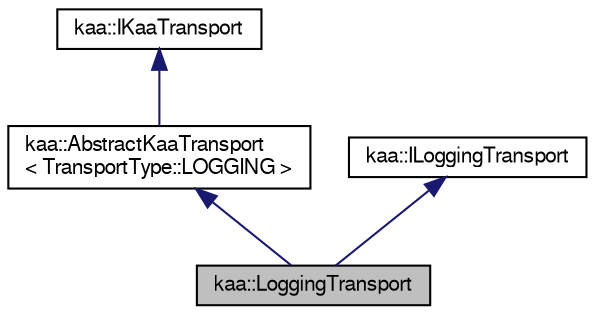 digraph "kaa::LoggingTransport"
{
  bgcolor="transparent";
  edge [fontname="FreeSans",fontsize="10",labelfontname="FreeSans",labelfontsize="10"];
  node [fontname="FreeSans",fontsize="10",shape=record];
  Node1 [label="kaa::LoggingTransport",height=0.2,width=0.4,color="black", fillcolor="grey75", style="filled" fontcolor="black"];
  Node2 -> Node1 [dir="back",color="midnightblue",fontsize="10",style="solid",fontname="FreeSans"];
  Node2 [label="kaa::AbstractKaaTransport\l\< TransportType::LOGGING \>",height=0.2,width=0.4,color="black",URL="$classkaa_1_1AbstractKaaTransport.html"];
  Node3 -> Node2 [dir="back",color="midnightblue",fontsize="10",style="solid",fontname="FreeSans"];
  Node3 [label="kaa::IKaaTransport",height=0.2,width=0.4,color="black",URL="$classkaa_1_1IKaaTransport.html"];
  Node4 -> Node1 [dir="back",color="midnightblue",fontsize="10",style="solid",fontname="FreeSans"];
  Node4 [label="kaa::ILoggingTransport",height=0.2,width=0.4,color="black",URL="$classkaa_1_1ILoggingTransport.html"];
}
